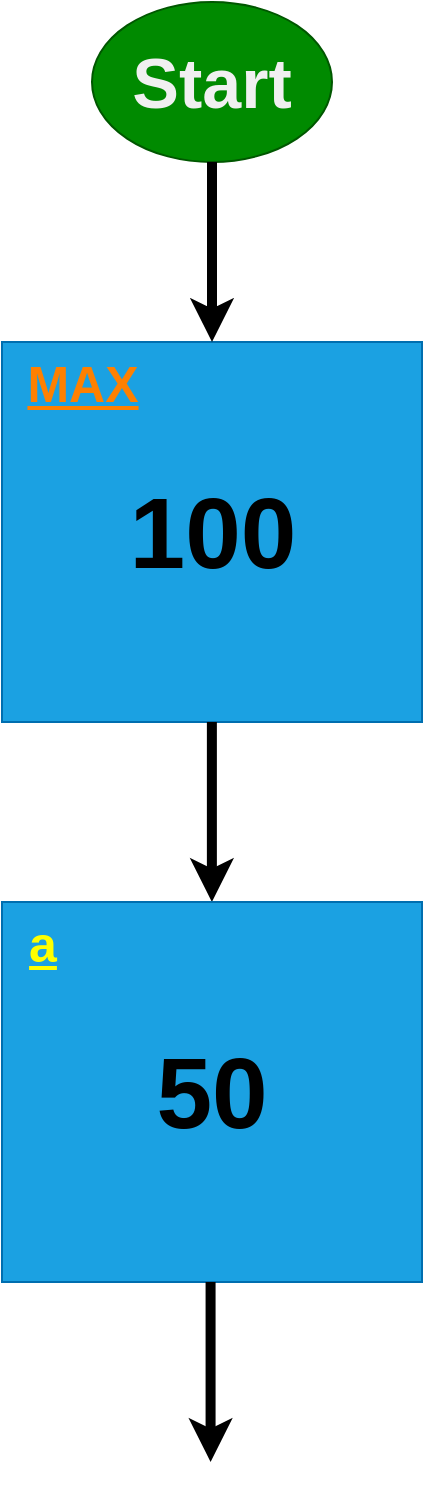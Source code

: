 <mxfile>
    <diagram id="l7NpqInChISImzX9bxNU" name="Page-1">
        <mxGraphModel dx="719" dy="559" grid="1" gridSize="10" guides="1" tooltips="1" connect="1" arrows="1" fold="1" page="1" pageScale="1" pageWidth="850" pageHeight="1100" math="0" shadow="0">
            <root>
                <mxCell id="0"/>
                <mxCell id="1" parent="0"/>
                <mxCell id="8" value="" style="rounded=0;whiteSpace=wrap;html=1;fillColor=#1ba1e2;fontColor=#ffffff;strokeColor=#006EAF;" parent="1" vertex="1">
                    <mxGeometry x="330" y="210" width="210" height="190" as="geometry"/>
                </mxCell>
                <mxCell id="10" value="&lt;font size=&quot;1&quot; color=&quot;#ff8000&quot;&gt;&lt;b style=&quot;&quot;&gt;&lt;u style=&quot;font-size: 25px;&quot;&gt;MAX&lt;/u&gt;&lt;/b&gt;&lt;/font&gt;" style="text;html=1;align=center;verticalAlign=middle;resizable=0;points=[];autosize=1;strokeColor=none;fillColor=none;" parent="1" vertex="1">
                    <mxGeometry x="330" y="210" width="80" height="40" as="geometry"/>
                </mxCell>
                <mxCell id="11" value="&lt;font size=&quot;1&quot; color=&quot;#000000&quot;&gt;&lt;b style=&quot;font-size: 50px;&quot;&gt;100&lt;/b&gt;&lt;/font&gt;" style="text;html=1;align=center;verticalAlign=middle;resizable=0;points=[];autosize=1;strokeColor=none;fillColor=none;fontSize=25;fontColor=#FF8000;" parent="1" vertex="1">
                    <mxGeometry x="380" y="270" width="110" height="70" as="geometry"/>
                </mxCell>
                <mxCell id="12" value="&lt;font size=&quot;1&quot; color=&quot;#f0f0f0&quot;&gt;&lt;b style=&quot;font-size: 35px;&quot;&gt;Start&lt;/b&gt;&lt;/font&gt;" style="ellipse;whiteSpace=wrap;html=1;fontSize=25;fontColor=#ffffff;fillColor=#008a00;strokeColor=#005700;" parent="1" vertex="1">
                    <mxGeometry x="375" y="40" width="120" height="80" as="geometry"/>
                </mxCell>
                <mxCell id="13" value="" style="endArrow=classic;html=1;fontSize=35;fontColor=#F0F0F0;strokeWidth=5;" parent="1" edge="1">
                    <mxGeometry width="50" height="50" relative="1" as="geometry">
                        <mxPoint x="435" y="120" as="sourcePoint"/>
                        <mxPoint x="435" y="210" as="targetPoint"/>
                    </mxGeometry>
                </mxCell>
                <mxCell id="15" value="" style="endArrow=classic;html=1;fontSize=35;fontColor=#F0F0F0;strokeWidth=5;" parent="1" edge="1">
                    <mxGeometry width="50" height="50" relative="1" as="geometry">
                        <mxPoint x="434.94" y="400" as="sourcePoint"/>
                        <mxPoint x="434.94" y="490" as="targetPoint"/>
                    </mxGeometry>
                </mxCell>
                <mxCell id="16" value="&lt;font size=&quot;1&quot; color=&quot;#000000&quot; style=&quot;&quot;&gt;&lt;b style=&quot;font-size: 50px;&quot;&gt;50&lt;/b&gt;&lt;/font&gt;" style="rounded=0;whiteSpace=wrap;html=1;fillColor=#1ba1e2;fontColor=#ffffff;strokeColor=#006EAF;" parent="1" vertex="1">
                    <mxGeometry x="330" y="490" width="210" height="190" as="geometry"/>
                </mxCell>
                <mxCell id="17" value="&lt;font color=&quot;#ffff00&quot; size=&quot;1&quot;&gt;&lt;b style=&quot;&quot;&gt;&lt;u style=&quot;font-size: 25px;&quot;&gt;a&lt;/u&gt;&lt;/b&gt;&lt;/font&gt;" style="text;html=1;align=center;verticalAlign=middle;resizable=0;points=[];autosize=1;strokeColor=none;fillColor=none;" parent="1" vertex="1">
                    <mxGeometry x="330" y="490" width="40" height="40" as="geometry"/>
                </mxCell>
                <mxCell id="18" value="" style="endArrow=classic;html=1;fontSize=35;fontColor=#F0F0F0;strokeWidth=5;" edge="1" parent="1">
                    <mxGeometry width="50" height="50" relative="1" as="geometry">
                        <mxPoint x="434.29" y="680" as="sourcePoint"/>
                        <mxPoint x="434.29" y="770" as="targetPoint"/>
                    </mxGeometry>
                </mxCell>
            </root>
        </mxGraphModel>
    </diagram>
</mxfile>